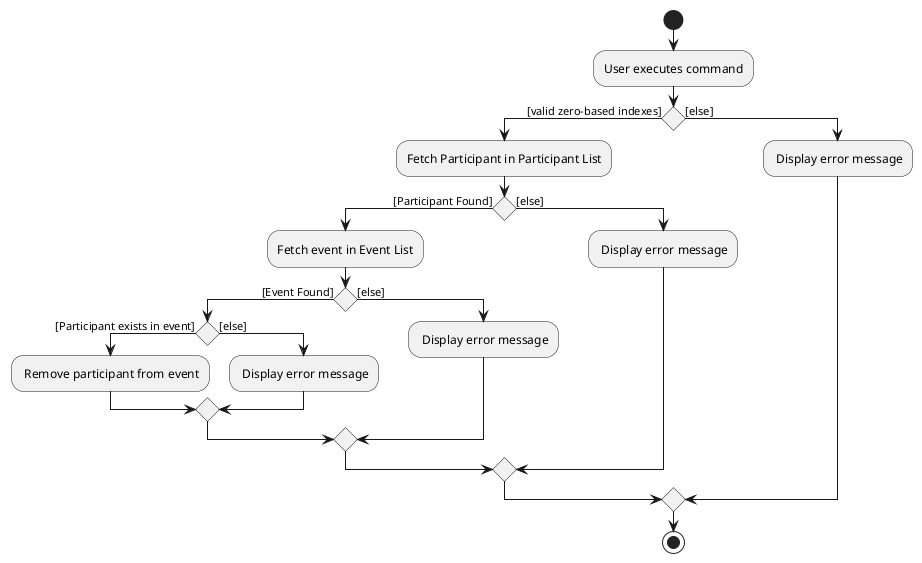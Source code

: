 @startuml
start
:User executes command;

'Since the beta syntax does not support placing the condition outside the
'diamond we place it as the true branch instead.

if () then ([valid zero-based indexes])
    :Fetch Participant in Participant List;
    if () then ([Participant Found])
        :Fetch event in Event List;
        if () then ([Event Found])
                if () then ([Participant exists in event])
                        : Remove participant from event;
                    else ([else])
                        : Display error message;
                    endif
            else ([else])
                : Display error message;
            endif
    else ([else])
        : Display error message;
    endif
else ([else])
    : Display error message;
endif
stop
@enduml
